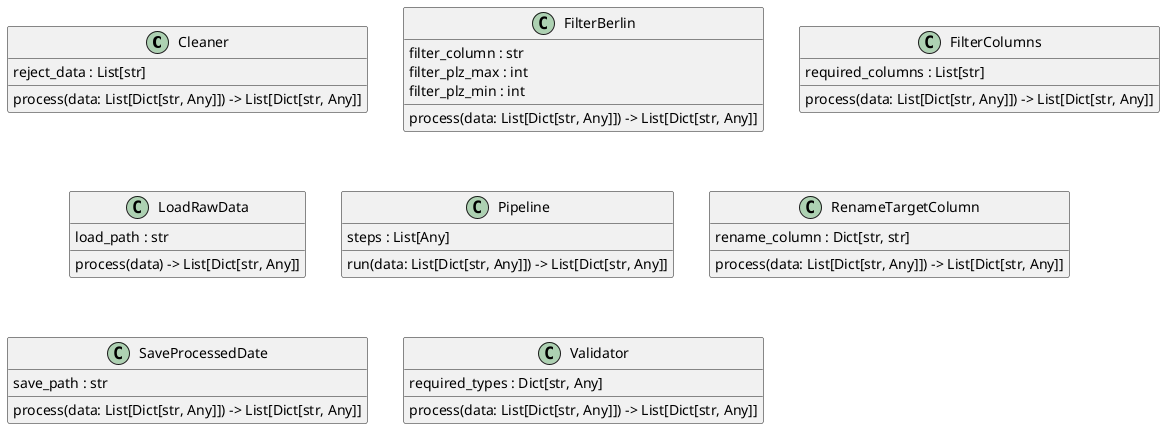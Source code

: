 @startuml classes_UserClasses
set namespaceSeparator none
class "Cleaner" as data_pipeline_berlin.Cleaner {
  reject_data : List[str]
  process(data: List[Dict[str, Any]]) -> List[Dict[str, Any]]
}
class "FilterBerlin" as data_pipeline_berlin.FilterBerlin {
  filter_column : str
  filter_plz_max : int
  filter_plz_min : int
  process(data: List[Dict[str, Any]]) -> List[Dict[str, Any]]
}
class "FilterColumns" as data_pipeline_berlin.FilterColumns {
  required_columns : List[str]
  process(data: List[Dict[str, Any]]) -> List[Dict[str, Any]]
}
class "LoadRawData" as data_pipeline_berlin.LoadRawData {
  load_path : str
  process(data) -> List[Dict[str, Any]]
}
class "Pipeline" as data_pipeline_berlin.Pipeline {
  steps : List[Any]
  run(data: List[Dict[str, Any]]) -> List[Dict[str, Any]]
}
class "RenameTargetColumn" as data_pipeline_berlin.RenameTargetColumn {
  rename_column : Dict[str, str]
  process(data: List[Dict[str, Any]]) -> List[Dict[str, Any]]
}
class "SaveProcessedDate" as data_pipeline_berlin.SaveProcessedDate {
  save_path : str
  process(data: List[Dict[str, Any]]) -> List[Dict[str, Any]]
}
class "Validator" as data_pipeline_berlin.Validator {
  required_types : Dict[str, Any]
  process(data: List[Dict[str, Any]]) -> List[Dict[str, Any]]
}
@enduml
